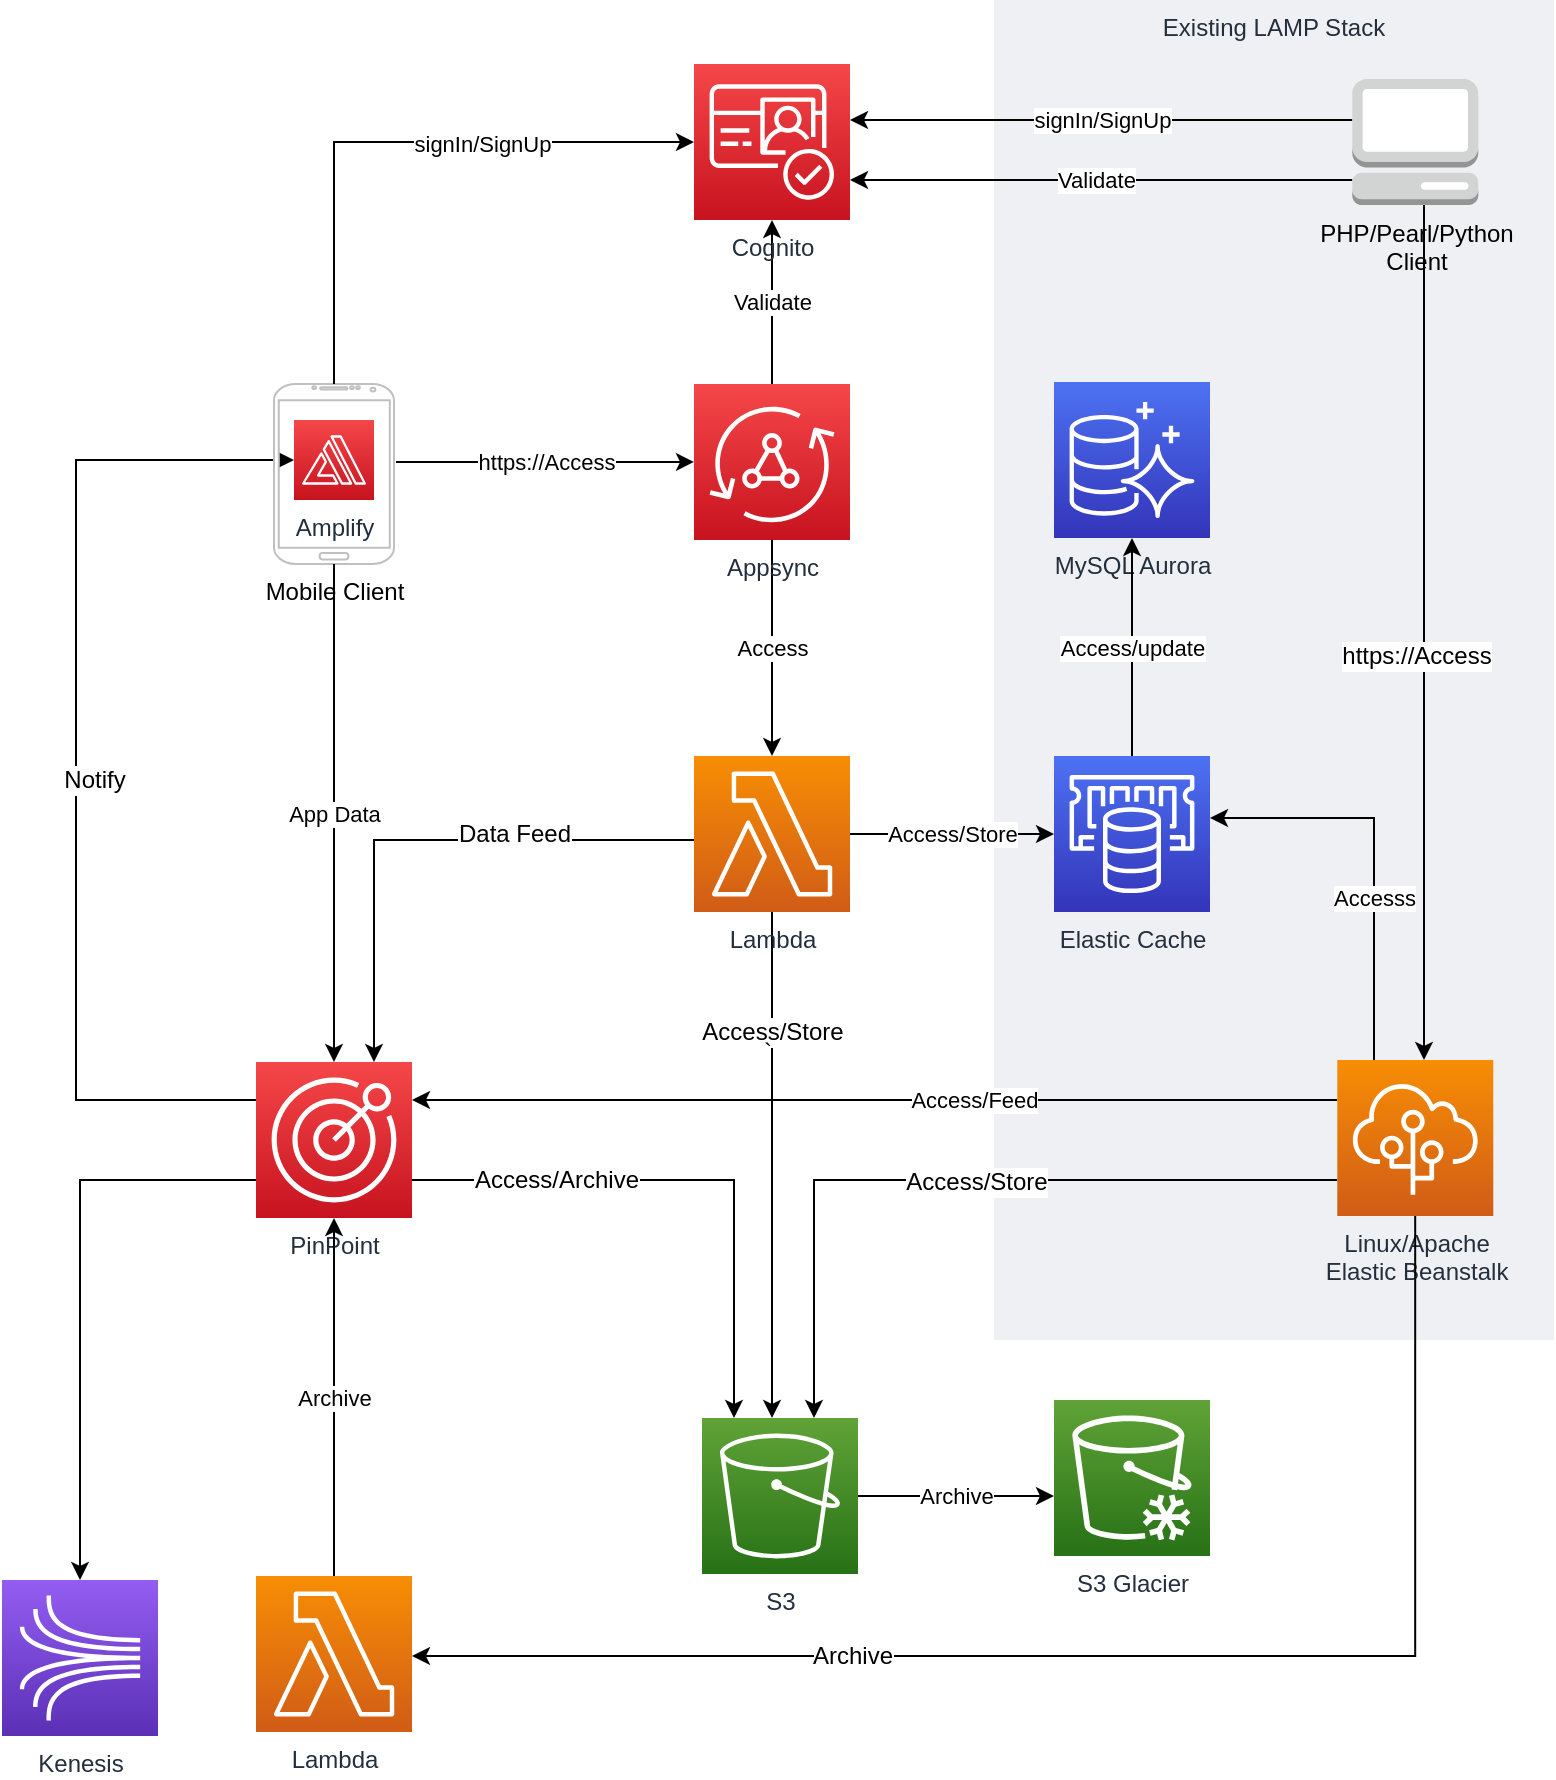 <mxfile version="11.2.4" type="device" pages="1"><diagram id="ZbvpwqRiLG2z8i5ZFYtT" name="Page-1"><mxGraphModel dx="2523" dy="1979" grid="1" gridSize="10" guides="1" tooltips="1" connect="1" arrows="1" fold="1" page="1" pageScale="1" pageWidth="850" pageHeight="1100" math="0" shadow="0"><root><mxCell id="0"/><mxCell id="1" parent="0"/><mxCell id="XL4KhSE2SYtG7V83Bd0d-30" value="Existing LAMP Stack" style="fillColor=#EFF0F3;strokeColor=none;dashed=0;verticalAlign=top;fontStyle=0;fontColor=#232F3D;" vertex="1" parent="1"><mxGeometry x="360" y="-60" width="280" height="670" as="geometry"/></mxCell><mxCell id="XL4KhSE2SYtG7V83Bd0d-18" value="Validate" style="edgeStyle=orthogonalEdgeStyle;rounded=0;orthogonalLoop=1;jettySize=auto;html=1;" edge="1" parent="1" source="XL4KhSE2SYtG7V83Bd0d-1" target="XL4KhSE2SYtG7V83Bd0d-13"><mxGeometry relative="1" as="geometry"/></mxCell><mxCell id="XL4KhSE2SYtG7V83Bd0d-34" value="Access" style="edgeStyle=orthogonalEdgeStyle;rounded=0;orthogonalLoop=1;jettySize=auto;html=1;" edge="1" parent="1" source="XL4KhSE2SYtG7V83Bd0d-1" target="XL4KhSE2SYtG7V83Bd0d-39"><mxGeometry relative="1" as="geometry"><Array as="points"><mxPoint x="249" y="200"/></Array></mxGeometry></mxCell><mxCell id="XL4KhSE2SYtG7V83Bd0d-1" value="Appsync" style="outlineConnect=0;fontColor=#232F3E;gradientColor=#F54749;gradientDirection=north;fillColor=#C7131F;strokeColor=#ffffff;dashed=0;verticalLabelPosition=bottom;verticalAlign=top;align=center;html=1;fontSize=12;fontStyle=0;aspect=fixed;shape=mxgraph.aws4.resourceIcon;resIcon=mxgraph.aws4.appsync;" vertex="1" parent="1"><mxGeometry x="210.0" y="132" width="78" height="78" as="geometry"/></mxCell><mxCell id="XL4KhSE2SYtG7V83Bd0d-50" value="" style="edgeStyle=orthogonalEdgeStyle;rounded=0;orthogonalLoop=1;jettySize=auto;html=1;" edge="1" parent="1" source="XL4KhSE2SYtG7V83Bd0d-2" target="XL4KhSE2SYtG7V83Bd0d-3"><mxGeometry relative="1" as="geometry"><mxPoint x="30.0" y="418" as="targetPoint"/><Array as="points"><mxPoint x="-99" y="490"/><mxPoint x="-99" y="170"/></Array></mxGeometry></mxCell><mxCell id="XL4KhSE2SYtG7V83Bd0d-51" value="Notify" style="text;html=1;resizable=0;points=[];align=center;verticalAlign=middle;labelBackgroundColor=#ffffff;" vertex="1" connectable="0" parent="XL4KhSE2SYtG7V83Bd0d-50"><mxGeometry x="0.959" y="-202" relative="1" as="geometry"><mxPoint x="-89.5" y="-42.5" as="offset"/></mxGeometry></mxCell><mxCell id="XL4KhSE2SYtG7V83Bd0d-67" value="" style="edgeStyle=orthogonalEdgeStyle;rounded=0;orthogonalLoop=1;jettySize=auto;html=1;" edge="1" parent="1" source="XL4KhSE2SYtG7V83Bd0d-2" target="XL4KhSE2SYtG7V83Bd0d-35"><mxGeometry relative="1" as="geometry"><mxPoint x="230" y="640" as="targetPoint"/><Array as="points"><mxPoint x="230" y="530"/></Array></mxGeometry></mxCell><mxCell id="XL4KhSE2SYtG7V83Bd0d-68" value="Access/Archive" style="text;html=1;resizable=0;points=[];align=center;verticalAlign=middle;labelBackgroundColor=#ffffff;" vertex="1" connectable="0" parent="XL4KhSE2SYtG7V83Bd0d-67"><mxGeometry x="-0.621" relative="1" as="geometry"><mxPoint x="19" as="offset"/></mxGeometry></mxCell><mxCell id="XL4KhSE2SYtG7V83Bd0d-74" value="" style="edgeStyle=orthogonalEdgeStyle;rounded=0;orthogonalLoop=1;jettySize=auto;html=1;" edge="1" parent="1" source="XL4KhSE2SYtG7V83Bd0d-2" target="XL4KhSE2SYtG7V83Bd0d-72"><mxGeometry relative="1" as="geometry"><mxPoint x="-89" y="510" as="targetPoint"/><Array as="points"><mxPoint x="-97" y="530"/></Array></mxGeometry></mxCell><mxCell id="XL4KhSE2SYtG7V83Bd0d-2" value="PinPoint" style="outlineConnect=0;fontColor=#232F3E;gradientColor=#F54749;gradientDirection=north;fillColor=#C7131F;strokeColor=#ffffff;dashed=0;verticalLabelPosition=bottom;verticalAlign=top;align=center;html=1;fontSize=12;fontStyle=0;aspect=fixed;shape=mxgraph.aws4.resourceIcon;resIcon=mxgraph.aws4.pinpoint;" vertex="1" parent="1"><mxGeometry x="-9" y="471" width="78" height="78" as="geometry"/></mxCell><mxCell id="XL4KhSE2SYtG7V83Bd0d-6" value="" style="group" vertex="1" connectable="0" parent="1"><mxGeometry y="132" width="60" height="90" as="geometry"/></mxCell><mxCell id="XL4KhSE2SYtG7V83Bd0d-3" value="Amplify" style="outlineConnect=0;fontColor=#232F3E;gradientColor=#F54749;gradientDirection=north;fillColor=#C7131F;strokeColor=#ffffff;dashed=0;verticalLabelPosition=bottom;verticalAlign=top;align=center;html=1;fontSize=12;fontStyle=0;aspect=fixed;shape=mxgraph.aws4.resourceIcon;resIcon=mxgraph.aws4.amplify;" vertex="1" parent="XL4KhSE2SYtG7V83Bd0d-6"><mxGeometry x="10" y="18" width="40" height="40" as="geometry"/></mxCell><mxCell id="XL4KhSE2SYtG7V83Bd0d-5" value="Mobile Client" style="verticalLabelPosition=bottom;verticalAlign=top;html=1;shadow=0;dashed=0;strokeWidth=1;shape=mxgraph.android.phone2;fillColor=#ffffff;strokeColor=#c0c0c0;" vertex="1" parent="XL4KhSE2SYtG7V83Bd0d-6"><mxGeometry width="60" height="90" as="geometry"/></mxCell><mxCell id="XL4KhSE2SYtG7V83Bd0d-10" value="https://Access" style="edgeStyle=orthogonalEdgeStyle;rounded=0;orthogonalLoop=1;jettySize=auto;html=1;exitX=1.017;exitY=0.433;exitDx=0;exitDy=0;exitPerimeter=0;" edge="1" parent="1" source="XL4KhSE2SYtG7V83Bd0d-5" target="XL4KhSE2SYtG7V83Bd0d-1"><mxGeometry relative="1" as="geometry"><mxPoint x="130" y="199" as="sourcePoint"/></mxGeometry></mxCell><mxCell id="XL4KhSE2SYtG7V83Bd0d-12" value="App Data" style="edgeStyle=orthogonalEdgeStyle;rounded=0;orthogonalLoop=1;jettySize=auto;html=1;" edge="1" parent="1" source="XL4KhSE2SYtG7V83Bd0d-5" target="XL4KhSE2SYtG7V83Bd0d-2"><mxGeometry relative="1" as="geometry"><mxPoint x="30" y="302" as="targetPoint"/><Array as="points"><mxPoint x="30" y="320"/><mxPoint x="30" y="320"/></Array></mxGeometry></mxCell><mxCell id="XL4KhSE2SYtG7V83Bd0d-13" value="Cognito" style="outlineConnect=0;fontColor=#232F3E;gradientColor=#F54749;gradientDirection=north;fillColor=#C7131F;strokeColor=#ffffff;dashed=0;verticalLabelPosition=bottom;verticalAlign=top;align=center;html=1;fontSize=12;fontStyle=0;aspect=fixed;shape=mxgraph.aws4.resourceIcon;resIcon=mxgraph.aws4.cognito;" vertex="1" parent="1"><mxGeometry x="210.0" y="-28" width="78" height="78" as="geometry"/></mxCell><mxCell id="XL4KhSE2SYtG7V83Bd0d-17" value="" style="edgeStyle=orthogonalEdgeStyle;rounded=0;orthogonalLoop=1;jettySize=auto;html=1;" edge="1" parent="1" source="XL4KhSE2SYtG7V83Bd0d-5" target="XL4KhSE2SYtG7V83Bd0d-13"><mxGeometry relative="1" as="geometry"><mxPoint x="30" y="52" as="targetPoint"/><Array as="points"><mxPoint x="30" y="11"/></Array></mxGeometry></mxCell><mxCell id="XL4KhSE2SYtG7V83Bd0d-24" value="&lt;span style=&quot;font-size: 11px&quot;&gt;signIn/SignUp&lt;/span&gt;" style="text;html=1;resizable=0;points=[];align=center;verticalAlign=middle;labelBackgroundColor=#ffffff;" vertex="1" connectable="0" parent="XL4KhSE2SYtG7V83Bd0d-17"><mxGeometry x="0.296" y="-1" relative="1" as="geometry"><mxPoint as="offset"/></mxGeometry></mxCell><mxCell id="XL4KhSE2SYtG7V83Bd0d-21" value="signIn/SignUp" style="edgeStyle=orthogonalEdgeStyle;rounded=0;orthogonalLoop=1;jettySize=auto;html=1;" edge="1" parent="1" source="XL4KhSE2SYtG7V83Bd0d-19" target="XL4KhSE2SYtG7V83Bd0d-13"><mxGeometry relative="1" as="geometry"><mxPoint x="380" y="11" as="targetPoint"/><Array as="points"><mxPoint x="470"/><mxPoint x="470"/></Array></mxGeometry></mxCell><mxCell id="XL4KhSE2SYtG7V83Bd0d-23" value="Validate" style="edgeStyle=orthogonalEdgeStyle;rounded=0;orthogonalLoop=1;jettySize=auto;html=1;" edge="1" parent="1" source="XL4KhSE2SYtG7V83Bd0d-19" target="XL4KhSE2SYtG7V83Bd0d-13"><mxGeometry x="0.104" y="-9" relative="1" as="geometry"><mxPoint x="491.5" y="122.5" as="targetPoint"/><Array as="points"><mxPoint x="400" y="30"/><mxPoint x="400" y="30"/></Array><mxPoint x="10" y="9" as="offset"/></mxGeometry></mxCell><mxCell id="XL4KhSE2SYtG7V83Bd0d-27" value="" style="edgeStyle=orthogonalEdgeStyle;rounded=0;orthogonalLoop=1;jettySize=auto;html=1;" edge="1" parent="1" source="XL4KhSE2SYtG7V83Bd0d-19" target="XL4KhSE2SYtG7V83Bd0d-25"><mxGeometry relative="1" as="geometry"><mxPoint x="546.5" y="122.5" as="targetPoint"/><Array as="points"><mxPoint x="575" y="150"/><mxPoint x="575" y="150"/></Array></mxGeometry></mxCell><mxCell id="XL4KhSE2SYtG7V83Bd0d-41" value="https://Access" style="text;html=1;resizable=0;points=[];align=center;verticalAlign=middle;labelBackgroundColor=#ffffff;" vertex="1" connectable="0" parent="XL4KhSE2SYtG7V83Bd0d-27"><mxGeometry x="0.053" y="-4" relative="1" as="geometry"><mxPoint as="offset"/></mxGeometry></mxCell><mxCell id="XL4KhSE2SYtG7V83Bd0d-33" value="Accesss" style="edgeStyle=orthogonalEdgeStyle;rounded=0;orthogonalLoop=1;jettySize=auto;html=1;" edge="1" parent="1" source="XL4KhSE2SYtG7V83Bd0d-25" target="XL4KhSE2SYtG7V83Bd0d-42"><mxGeometry x="-0.197" relative="1" as="geometry"><mxPoint x="480" y="395" as="targetPoint"/><Array as="points"><mxPoint x="550" y="349"/></Array><mxPoint as="offset"/></mxGeometry></mxCell><mxCell id="XL4KhSE2SYtG7V83Bd0d-19" value="PHP/Pearl/Python&lt;br&gt;Client" style="outlineConnect=0;dashed=0;verticalLabelPosition=bottom;verticalAlign=top;align=center;html=1;shape=mxgraph.aws3.management_console;fillColor=#D2D3D3;gradientColor=none;" vertex="1" parent="1"><mxGeometry x="539.147" y="-20.5" width="63" height="63" as="geometry"/></mxCell><mxCell id="XL4KhSE2SYtG7V83Bd0d-29" value="Access/Feed" style="edgeStyle=orthogonalEdgeStyle;rounded=0;orthogonalLoop=1;jettySize=auto;html=1;" edge="1" parent="1" source="XL4KhSE2SYtG7V83Bd0d-25" target="XL4KhSE2SYtG7V83Bd0d-2"><mxGeometry x="-0.215" relative="1" as="geometry"><mxPoint x="380" y="499" as="targetPoint"/><Array as="points"><mxPoint x="300" y="490"/><mxPoint x="300" y="490"/></Array><mxPoint as="offset"/></mxGeometry></mxCell><mxCell id="XL4KhSE2SYtG7V83Bd0d-55" value="" style="edgeStyle=orthogonalEdgeStyle;rounded=0;orthogonalLoop=1;jettySize=auto;html=1;" edge="1" parent="1" source="XL4KhSE2SYtG7V83Bd0d-25" target="XL4KhSE2SYtG7V83Bd0d-35"><mxGeometry relative="1" as="geometry"><mxPoint x="451.647" y="531" as="targetPoint"/><Array as="points"><mxPoint x="270" y="530"/></Array></mxGeometry></mxCell><mxCell id="XL4KhSE2SYtG7V83Bd0d-56" value="Access/Store" style="text;html=1;resizable=0;points=[];align=center;verticalAlign=middle;labelBackgroundColor=#ffffff;" vertex="1" connectable="0" parent="XL4KhSE2SYtG7V83Bd0d-55"><mxGeometry x="-0.054" y="1" relative="1" as="geometry"><mxPoint x="-1" as="offset"/></mxGeometry></mxCell><mxCell id="XL4KhSE2SYtG7V83Bd0d-25" value="Linux/Apache&lt;br&gt;Elastic Beanstalk" style="outlineConnect=0;fontColor=#232F3E;gradientColor=#F78E04;gradientDirection=north;fillColor=#D05C17;strokeColor=#ffffff;dashed=0;verticalLabelPosition=bottom;verticalAlign=top;align=center;html=1;fontSize=12;fontStyle=0;aspect=fixed;shape=mxgraph.aws4.resourceIcon;resIcon=mxgraph.aws4.elastic_beanstalk;" vertex="1" parent="1"><mxGeometry x="531.647" y="470" width="78" height="78" as="geometry"/></mxCell><mxCell id="XL4KhSE2SYtG7V83Bd0d-53" value="Archive" style="edgeStyle=orthogonalEdgeStyle;rounded=0;orthogonalLoop=1;jettySize=auto;html=1;" edge="1" parent="1" source="XL4KhSE2SYtG7V83Bd0d-35" target="XL4KhSE2SYtG7V83Bd0d-36"><mxGeometry relative="1" as="geometry"><mxPoint x="368" y="689" as="targetPoint"/><Array as="points"><mxPoint x="241" y="690"/></Array></mxGeometry></mxCell><mxCell id="XL4KhSE2SYtG7V83Bd0d-35" value="S3" style="outlineConnect=0;fontColor=#232F3E;gradientColor=#60A337;gradientDirection=north;fillColor=#277116;strokeColor=#ffffff;dashed=0;verticalLabelPosition=bottom;verticalAlign=top;align=center;html=1;fontSize=12;fontStyle=0;aspect=fixed;shape=mxgraph.aws4.resourceIcon;resIcon=mxgraph.aws4.s3;" vertex="1" parent="1"><mxGeometry x="214.0" y="649" width="78" height="78" as="geometry"/></mxCell><mxCell id="XL4KhSE2SYtG7V83Bd0d-36" value="S3 Glacier" style="outlineConnect=0;fontColor=#232F3E;gradientColor=#60A337;gradientDirection=north;fillColor=#277116;strokeColor=#ffffff;dashed=0;verticalLabelPosition=bottom;verticalAlign=top;align=center;html=1;fontSize=12;fontStyle=0;aspect=fixed;shape=mxgraph.aws4.resourceIcon;resIcon=mxgraph.aws4.glacier;" vertex="1" parent="1"><mxGeometry x="390.0" y="640" width="78" height="78" as="geometry"/></mxCell><mxCell id="XL4KhSE2SYtG7V83Bd0d-48" value="" style="edgeStyle=orthogonalEdgeStyle;rounded=0;orthogonalLoop=1;jettySize=auto;html=1;" edge="1" parent="1" source="XL4KhSE2SYtG7V83Bd0d-39" target="XL4KhSE2SYtG7V83Bd0d-35"><mxGeometry relative="1" as="geometry"><mxPoint x="249" y="458" as="targetPoint"/><Array as="points"><mxPoint x="249" y="480"/><mxPoint x="249" y="480"/></Array></mxGeometry></mxCell><mxCell id="XL4KhSE2SYtG7V83Bd0d-58" value="Access/Store" style="text;html=1;resizable=0;points=[];align=center;verticalAlign=middle;labelBackgroundColor=#ffffff;" vertex="1" connectable="0" parent="XL4KhSE2SYtG7V83Bd0d-48"><mxGeometry x="-0.246" y="65" relative="1" as="geometry"><mxPoint x="-65" y="-35.5" as="offset"/></mxGeometry></mxCell><mxCell id="XL4KhSE2SYtG7V83Bd0d-59" value="Access/Store" style="edgeStyle=orthogonalEdgeStyle;rounded=0;orthogonalLoop=1;jettySize=auto;html=1;" edge="1" parent="1" source="XL4KhSE2SYtG7V83Bd0d-39" target="XL4KhSE2SYtG7V83Bd0d-42"><mxGeometry relative="1" as="geometry"/></mxCell><mxCell id="XL4KhSE2SYtG7V83Bd0d-70" value="" style="edgeStyle=orthogonalEdgeStyle;rounded=0;orthogonalLoop=1;jettySize=auto;html=1;" edge="1" parent="1" source="XL4KhSE2SYtG7V83Bd0d-39" target="XL4KhSE2SYtG7V83Bd0d-2"><mxGeometry relative="1" as="geometry"><mxPoint x="130.0" y="399" as="targetPoint"/><Array as="points"><mxPoint x="50" y="360"/></Array></mxGeometry></mxCell><mxCell id="XL4KhSE2SYtG7V83Bd0d-71" value="Data Feed" style="text;html=1;resizable=0;points=[];align=center;verticalAlign=middle;labelBackgroundColor=#ffffff;" vertex="1" connectable="0" parent="XL4KhSE2SYtG7V83Bd0d-70"><mxGeometry x="-0.208" y="1" relative="1" as="geometry"><mxPoint x="17" y="-4.471" as="offset"/></mxGeometry></mxCell><mxCell id="XL4KhSE2SYtG7V83Bd0d-39" value="Lambda" style="outlineConnect=0;fontColor=#232F3E;gradientColor=#F78E04;gradientDirection=north;fillColor=#D05C17;strokeColor=#ffffff;dashed=0;verticalLabelPosition=bottom;verticalAlign=top;align=center;html=1;fontSize=12;fontStyle=0;aspect=fixed;shape=mxgraph.aws4.resourceIcon;resIcon=mxgraph.aws4.lambda;" vertex="1" parent="1"><mxGeometry x="210.0" y="318.0" width="78" height="78" as="geometry"/></mxCell><mxCell id="XL4KhSE2SYtG7V83Bd0d-40" value="MySQL Aurora" style="outlineConnect=0;fontColor=#232F3E;gradientColor=#4D72F3;gradientDirection=north;fillColor=#3334B9;strokeColor=#ffffff;dashed=0;verticalLabelPosition=bottom;verticalAlign=top;align=center;html=1;fontSize=12;fontStyle=0;aspect=fixed;shape=mxgraph.aws4.resourceIcon;resIcon=mxgraph.aws4.aurora;" vertex="1" parent="1"><mxGeometry x="390" y="131" width="78" height="78" as="geometry"/></mxCell><mxCell id="XL4KhSE2SYtG7V83Bd0d-46" value="Access/update" style="edgeStyle=orthogonalEdgeStyle;rounded=0;orthogonalLoop=1;jettySize=auto;html=1;" edge="1" parent="1" source="XL4KhSE2SYtG7V83Bd0d-42" target="XL4KhSE2SYtG7V83Bd0d-40"><mxGeometry relative="1" as="geometry"><mxPoint x="429" y="280" as="targetPoint"/></mxGeometry></mxCell><mxCell id="XL4KhSE2SYtG7V83Bd0d-42" value="Elastic Cache" style="outlineConnect=0;fontColor=#232F3E;gradientColor=#4D72F3;gradientDirection=north;fillColor=#3334B9;strokeColor=#ffffff;dashed=0;verticalLabelPosition=bottom;verticalAlign=top;align=center;html=1;fontSize=12;fontStyle=0;aspect=fixed;shape=mxgraph.aws4.resourceIcon;resIcon=mxgraph.aws4.elasticache;" vertex="1" parent="1"><mxGeometry x="390" y="318" width="78" height="78" as="geometry"/></mxCell><mxCell id="XL4KhSE2SYtG7V83Bd0d-57" value="`" style="text;html=1;resizable=0;points=[];autosize=1;align=left;verticalAlign=top;spacingTop=-4;" vertex="1" parent="1"><mxGeometry x="243" y="456" width="20" height="20" as="geometry"/></mxCell><mxCell id="XL4KhSE2SYtG7V83Bd0d-62" value="" style="edgeStyle=orthogonalEdgeStyle;rounded=0;orthogonalLoop=1;jettySize=auto;html=1;" edge="1" parent="1" source="XL4KhSE2SYtG7V83Bd0d-25" target="XL4KhSE2SYtG7V83Bd0d-60"><mxGeometry relative="1" as="geometry"><mxPoint x="149" y="767.0" as="sourcePoint"/><Array as="points"><mxPoint x="571" y="768"/></Array></mxGeometry></mxCell><mxCell id="XL4KhSE2SYtG7V83Bd0d-63" value="Archive" style="text;html=1;resizable=0;points=[];align=center;verticalAlign=middle;labelBackgroundColor=#ffffff;" vertex="1" connectable="0" parent="XL4KhSE2SYtG7V83Bd0d-62"><mxGeometry x="0.339" y="5" relative="1" as="geometry"><mxPoint x="-19" y="-5.5" as="offset"/></mxGeometry></mxCell><mxCell id="XL4KhSE2SYtG7V83Bd0d-65" value="Archive" style="edgeStyle=orthogonalEdgeStyle;rounded=0;orthogonalLoop=1;jettySize=auto;html=1;" edge="1" parent="1" source="XL4KhSE2SYtG7V83Bd0d-60" target="XL4KhSE2SYtG7V83Bd0d-2"><mxGeometry relative="1" as="geometry"><mxPoint x="30.0" y="648" as="targetPoint"/></mxGeometry></mxCell><mxCell id="XL4KhSE2SYtG7V83Bd0d-60" value="Lambda" style="outlineConnect=0;fontColor=#232F3E;gradientColor=#F78E04;gradientDirection=north;fillColor=#D05C17;strokeColor=#ffffff;dashed=0;verticalLabelPosition=bottom;verticalAlign=top;align=center;html=1;fontSize=12;fontStyle=0;aspect=fixed;shape=mxgraph.aws4.resourceIcon;resIcon=mxgraph.aws4.lambda;" vertex="1" parent="1"><mxGeometry x="-9.0" y="728" width="78" height="78" as="geometry"/></mxCell><mxCell id="XL4KhSE2SYtG7V83Bd0d-72" value="Kenesis" style="outlineConnect=0;fontColor=#232F3E;gradientColor=#945DF2;gradientDirection=north;fillColor=#5A30B5;strokeColor=#ffffff;dashed=0;verticalLabelPosition=bottom;verticalAlign=top;align=center;html=1;fontSize=12;fontStyle=0;aspect=fixed;shape=mxgraph.aws4.resourceIcon;resIcon=mxgraph.aws4.kinesis;" vertex="1" parent="1"><mxGeometry x="-136" y="730" width="78" height="78" as="geometry"/></mxCell></root></mxGraphModel></diagram></mxfile>